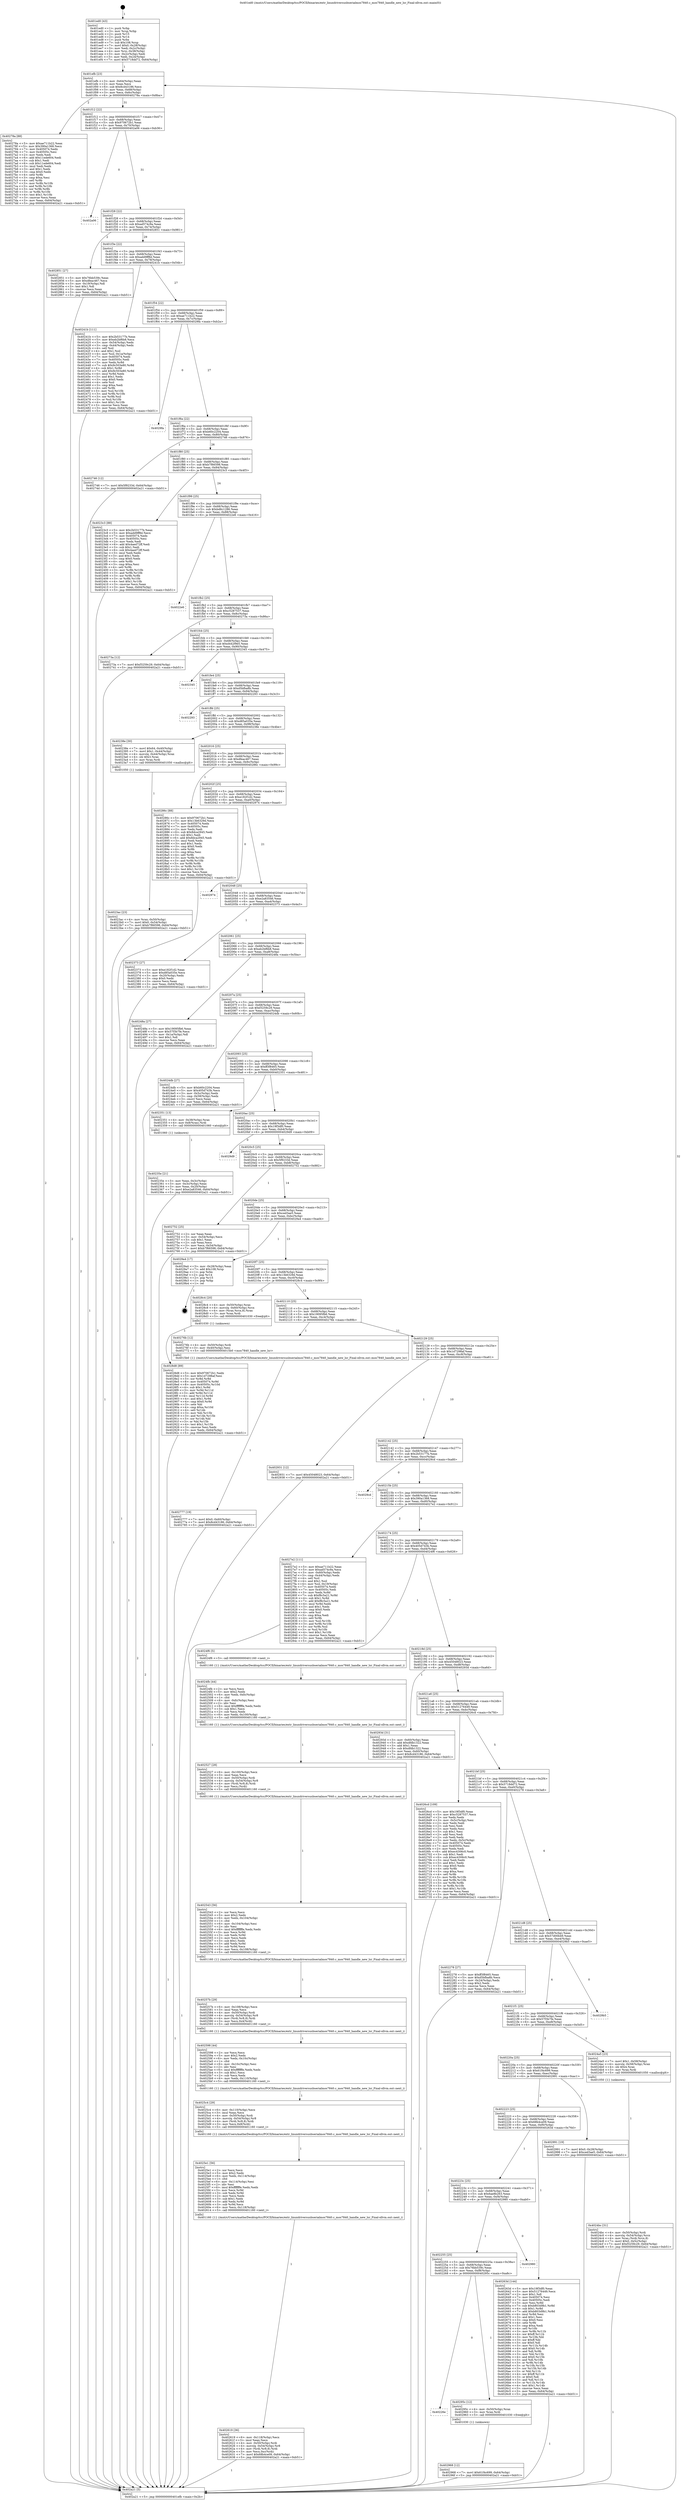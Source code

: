 digraph "0x401ed0" {
  label = "0x401ed0 (/mnt/c/Users/mathe/Desktop/tcc/POCII/binaries/extr_linuxdriversusbserialmos7840.c_mos7840_handle_new_lsr_Final-ollvm.out::main(0))"
  labelloc = "t"
  node[shape=record]

  Entry [label="",width=0.3,height=0.3,shape=circle,fillcolor=black,style=filled]
  "0x401efb" [label="{
     0x401efb [23]\l
     | [instrs]\l
     &nbsp;&nbsp;0x401efb \<+3\>: mov -0x64(%rbp),%eax\l
     &nbsp;&nbsp;0x401efe \<+2\>: mov %eax,%ecx\l
     &nbsp;&nbsp;0x401f00 \<+6\>: sub $0x8cd43186,%ecx\l
     &nbsp;&nbsp;0x401f06 \<+3\>: mov %eax,-0x68(%rbp)\l
     &nbsp;&nbsp;0x401f09 \<+3\>: mov %ecx,-0x6c(%rbp)\l
     &nbsp;&nbsp;0x401f0c \<+6\>: je 000000000040278a \<main+0x8ba\>\l
  }"]
  "0x40278a" [label="{
     0x40278a [88]\l
     | [instrs]\l
     &nbsp;&nbsp;0x40278a \<+5\>: mov $0xae711b22,%eax\l
     &nbsp;&nbsp;0x40278f \<+5\>: mov $0x390a1368,%ecx\l
     &nbsp;&nbsp;0x402794 \<+7\>: mov 0x405074,%edx\l
     &nbsp;&nbsp;0x40279b \<+7\>: mov 0x40505c,%esi\l
     &nbsp;&nbsp;0x4027a2 \<+2\>: mov %edx,%edi\l
     &nbsp;&nbsp;0x4027a4 \<+6\>: add $0x11ede604,%edi\l
     &nbsp;&nbsp;0x4027aa \<+3\>: sub $0x1,%edi\l
     &nbsp;&nbsp;0x4027ad \<+6\>: sub $0x11ede604,%edi\l
     &nbsp;&nbsp;0x4027b3 \<+3\>: imul %edi,%edx\l
     &nbsp;&nbsp;0x4027b6 \<+3\>: and $0x1,%edx\l
     &nbsp;&nbsp;0x4027b9 \<+3\>: cmp $0x0,%edx\l
     &nbsp;&nbsp;0x4027bc \<+4\>: sete %r8b\l
     &nbsp;&nbsp;0x4027c0 \<+3\>: cmp $0xa,%esi\l
     &nbsp;&nbsp;0x4027c3 \<+4\>: setl %r9b\l
     &nbsp;&nbsp;0x4027c7 \<+3\>: mov %r8b,%r10b\l
     &nbsp;&nbsp;0x4027ca \<+3\>: and %r9b,%r10b\l
     &nbsp;&nbsp;0x4027cd \<+3\>: xor %r9b,%r8b\l
     &nbsp;&nbsp;0x4027d0 \<+3\>: or %r8b,%r10b\l
     &nbsp;&nbsp;0x4027d3 \<+4\>: test $0x1,%r10b\l
     &nbsp;&nbsp;0x4027d7 \<+3\>: cmovne %ecx,%eax\l
     &nbsp;&nbsp;0x4027da \<+3\>: mov %eax,-0x64(%rbp)\l
     &nbsp;&nbsp;0x4027dd \<+5\>: jmp 0000000000402a21 \<main+0xb51\>\l
  }"]
  "0x401f12" [label="{
     0x401f12 [22]\l
     | [instrs]\l
     &nbsp;&nbsp;0x401f12 \<+5\>: jmp 0000000000401f17 \<main+0x47\>\l
     &nbsp;&nbsp;0x401f17 \<+3\>: mov -0x68(%rbp),%eax\l
     &nbsp;&nbsp;0x401f1a \<+5\>: sub $0x970672b1,%eax\l
     &nbsp;&nbsp;0x401f1f \<+3\>: mov %eax,-0x70(%rbp)\l
     &nbsp;&nbsp;0x401f22 \<+6\>: je 0000000000402a06 \<main+0xb36\>\l
  }"]
  Exit [label="",width=0.3,height=0.3,shape=circle,fillcolor=black,style=filled,peripheries=2]
  "0x402a06" [label="{
     0x402a06\l
  }", style=dashed]
  "0x401f28" [label="{
     0x401f28 [22]\l
     | [instrs]\l
     &nbsp;&nbsp;0x401f28 \<+5\>: jmp 0000000000401f2d \<main+0x5d\>\l
     &nbsp;&nbsp;0x401f2d \<+3\>: mov -0x68(%rbp),%eax\l
     &nbsp;&nbsp;0x401f30 \<+5\>: sub $0xad574c9a,%eax\l
     &nbsp;&nbsp;0x401f35 \<+3\>: mov %eax,-0x74(%rbp)\l
     &nbsp;&nbsp;0x401f38 \<+6\>: je 0000000000402851 \<main+0x981\>\l
  }"]
  "0x402968" [label="{
     0x402968 [12]\l
     | [instrs]\l
     &nbsp;&nbsp;0x402968 \<+7\>: movl $0x61f4c699,-0x64(%rbp)\l
     &nbsp;&nbsp;0x40296f \<+5\>: jmp 0000000000402a21 \<main+0xb51\>\l
  }"]
  "0x402851" [label="{
     0x402851 [27]\l
     | [instrs]\l
     &nbsp;&nbsp;0x402851 \<+5\>: mov $0x76bb539c,%eax\l
     &nbsp;&nbsp;0x402856 \<+5\>: mov $0xdfeac467,%ecx\l
     &nbsp;&nbsp;0x40285b \<+3\>: mov -0x19(%rbp),%dl\l
     &nbsp;&nbsp;0x40285e \<+3\>: test $0x1,%dl\l
     &nbsp;&nbsp;0x402861 \<+3\>: cmovne %ecx,%eax\l
     &nbsp;&nbsp;0x402864 \<+3\>: mov %eax,-0x64(%rbp)\l
     &nbsp;&nbsp;0x402867 \<+5\>: jmp 0000000000402a21 \<main+0xb51\>\l
  }"]
  "0x401f3e" [label="{
     0x401f3e [22]\l
     | [instrs]\l
     &nbsp;&nbsp;0x401f3e \<+5\>: jmp 0000000000401f43 \<main+0x73\>\l
     &nbsp;&nbsp;0x401f43 \<+3\>: mov -0x68(%rbp),%eax\l
     &nbsp;&nbsp;0x401f46 \<+5\>: sub $0xadd9ff8d,%eax\l
     &nbsp;&nbsp;0x401f4b \<+3\>: mov %eax,-0x78(%rbp)\l
     &nbsp;&nbsp;0x401f4e \<+6\>: je 000000000040241b \<main+0x54b\>\l
  }"]
  "0x40226e" [label="{
     0x40226e\l
  }", style=dashed]
  "0x40241b" [label="{
     0x40241b [111]\l
     | [instrs]\l
     &nbsp;&nbsp;0x40241b \<+5\>: mov $0x2b53177b,%eax\l
     &nbsp;&nbsp;0x402420 \<+5\>: mov $0xeb2bf6b8,%ecx\l
     &nbsp;&nbsp;0x402425 \<+3\>: mov -0x54(%rbp),%edx\l
     &nbsp;&nbsp;0x402428 \<+3\>: cmp -0x44(%rbp),%edx\l
     &nbsp;&nbsp;0x40242b \<+4\>: setl %sil\l
     &nbsp;&nbsp;0x40242f \<+4\>: and $0x1,%sil\l
     &nbsp;&nbsp;0x402433 \<+4\>: mov %sil,-0x1a(%rbp)\l
     &nbsp;&nbsp;0x402437 \<+7\>: mov 0x405074,%edx\l
     &nbsp;&nbsp;0x40243e \<+7\>: mov 0x40505c,%edi\l
     &nbsp;&nbsp;0x402445 \<+3\>: mov %edx,%r8d\l
     &nbsp;&nbsp;0x402448 \<+7\>: sub $0x9c503e80,%r8d\l
     &nbsp;&nbsp;0x40244f \<+4\>: sub $0x1,%r8d\l
     &nbsp;&nbsp;0x402453 \<+7\>: add $0x9c503e80,%r8d\l
     &nbsp;&nbsp;0x40245a \<+4\>: imul %r8d,%edx\l
     &nbsp;&nbsp;0x40245e \<+3\>: and $0x1,%edx\l
     &nbsp;&nbsp;0x402461 \<+3\>: cmp $0x0,%edx\l
     &nbsp;&nbsp;0x402464 \<+4\>: sete %sil\l
     &nbsp;&nbsp;0x402468 \<+3\>: cmp $0xa,%edi\l
     &nbsp;&nbsp;0x40246b \<+4\>: setl %r9b\l
     &nbsp;&nbsp;0x40246f \<+3\>: mov %sil,%r10b\l
     &nbsp;&nbsp;0x402472 \<+3\>: and %r9b,%r10b\l
     &nbsp;&nbsp;0x402475 \<+3\>: xor %r9b,%sil\l
     &nbsp;&nbsp;0x402478 \<+3\>: or %sil,%r10b\l
     &nbsp;&nbsp;0x40247b \<+4\>: test $0x1,%r10b\l
     &nbsp;&nbsp;0x40247f \<+3\>: cmovne %ecx,%eax\l
     &nbsp;&nbsp;0x402482 \<+3\>: mov %eax,-0x64(%rbp)\l
     &nbsp;&nbsp;0x402485 \<+5\>: jmp 0000000000402a21 \<main+0xb51\>\l
  }"]
  "0x401f54" [label="{
     0x401f54 [22]\l
     | [instrs]\l
     &nbsp;&nbsp;0x401f54 \<+5\>: jmp 0000000000401f59 \<main+0x89\>\l
     &nbsp;&nbsp;0x401f59 \<+3\>: mov -0x68(%rbp),%eax\l
     &nbsp;&nbsp;0x401f5c \<+5\>: sub $0xae711b22,%eax\l
     &nbsp;&nbsp;0x401f61 \<+3\>: mov %eax,-0x7c(%rbp)\l
     &nbsp;&nbsp;0x401f64 \<+6\>: je 00000000004029fa \<main+0xb2a\>\l
  }"]
  "0x40295c" [label="{
     0x40295c [12]\l
     | [instrs]\l
     &nbsp;&nbsp;0x40295c \<+4\>: mov -0x50(%rbp),%rax\l
     &nbsp;&nbsp;0x402960 \<+3\>: mov %rax,%rdi\l
     &nbsp;&nbsp;0x402963 \<+5\>: call 0000000000401030 \<free@plt\>\l
     | [calls]\l
     &nbsp;&nbsp;0x401030 \{1\} (unknown)\l
  }"]
  "0x4029fa" [label="{
     0x4029fa\l
  }", style=dashed]
  "0x401f6a" [label="{
     0x401f6a [22]\l
     | [instrs]\l
     &nbsp;&nbsp;0x401f6a \<+5\>: jmp 0000000000401f6f \<main+0x9f\>\l
     &nbsp;&nbsp;0x401f6f \<+3\>: mov -0x68(%rbp),%eax\l
     &nbsp;&nbsp;0x401f72 \<+5\>: sub $0xb60c2204,%eax\l
     &nbsp;&nbsp;0x401f77 \<+3\>: mov %eax,-0x80(%rbp)\l
     &nbsp;&nbsp;0x401f7a \<+6\>: je 0000000000402746 \<main+0x876\>\l
  }"]
  "0x402255" [label="{
     0x402255 [25]\l
     | [instrs]\l
     &nbsp;&nbsp;0x402255 \<+5\>: jmp 000000000040225a \<main+0x38a\>\l
     &nbsp;&nbsp;0x40225a \<+3\>: mov -0x68(%rbp),%eax\l
     &nbsp;&nbsp;0x40225d \<+5\>: sub $0x76bb539c,%eax\l
     &nbsp;&nbsp;0x402262 \<+6\>: mov %eax,-0xf8(%rbp)\l
     &nbsp;&nbsp;0x402268 \<+6\>: je 000000000040295c \<main+0xa8c\>\l
  }"]
  "0x402746" [label="{
     0x402746 [12]\l
     | [instrs]\l
     &nbsp;&nbsp;0x402746 \<+7\>: movl $0x5f9233d,-0x64(%rbp)\l
     &nbsp;&nbsp;0x40274d \<+5\>: jmp 0000000000402a21 \<main+0xb51\>\l
  }"]
  "0x401f80" [label="{
     0x401f80 [25]\l
     | [instrs]\l
     &nbsp;&nbsp;0x401f80 \<+5\>: jmp 0000000000401f85 \<main+0xb5\>\l
     &nbsp;&nbsp;0x401f85 \<+3\>: mov -0x68(%rbp),%eax\l
     &nbsp;&nbsp;0x401f88 \<+5\>: sub $0xb7f66598,%eax\l
     &nbsp;&nbsp;0x401f8d \<+6\>: mov %eax,-0x84(%rbp)\l
     &nbsp;&nbsp;0x401f93 \<+6\>: je 00000000004023c3 \<main+0x4f3\>\l
  }"]
  "0x402980" [label="{
     0x402980\l
  }", style=dashed]
  "0x4023c3" [label="{
     0x4023c3 [88]\l
     | [instrs]\l
     &nbsp;&nbsp;0x4023c3 \<+5\>: mov $0x2b53177b,%eax\l
     &nbsp;&nbsp;0x4023c8 \<+5\>: mov $0xadd9ff8d,%ecx\l
     &nbsp;&nbsp;0x4023cd \<+7\>: mov 0x405074,%edx\l
     &nbsp;&nbsp;0x4023d4 \<+7\>: mov 0x40505c,%esi\l
     &nbsp;&nbsp;0x4023db \<+2\>: mov %edx,%edi\l
     &nbsp;&nbsp;0x4023dd \<+6\>: add $0x4aed72ff,%edi\l
     &nbsp;&nbsp;0x4023e3 \<+3\>: sub $0x1,%edi\l
     &nbsp;&nbsp;0x4023e6 \<+6\>: sub $0x4aed72ff,%edi\l
     &nbsp;&nbsp;0x4023ec \<+3\>: imul %edi,%edx\l
     &nbsp;&nbsp;0x4023ef \<+3\>: and $0x1,%edx\l
     &nbsp;&nbsp;0x4023f2 \<+3\>: cmp $0x0,%edx\l
     &nbsp;&nbsp;0x4023f5 \<+4\>: sete %r8b\l
     &nbsp;&nbsp;0x4023f9 \<+3\>: cmp $0xa,%esi\l
     &nbsp;&nbsp;0x4023fc \<+4\>: setl %r9b\l
     &nbsp;&nbsp;0x402400 \<+3\>: mov %r8b,%r10b\l
     &nbsp;&nbsp;0x402403 \<+3\>: and %r9b,%r10b\l
     &nbsp;&nbsp;0x402406 \<+3\>: xor %r9b,%r8b\l
     &nbsp;&nbsp;0x402409 \<+3\>: or %r8b,%r10b\l
     &nbsp;&nbsp;0x40240c \<+4\>: test $0x1,%r10b\l
     &nbsp;&nbsp;0x402410 \<+3\>: cmovne %ecx,%eax\l
     &nbsp;&nbsp;0x402413 \<+3\>: mov %eax,-0x64(%rbp)\l
     &nbsp;&nbsp;0x402416 \<+5\>: jmp 0000000000402a21 \<main+0xb51\>\l
  }"]
  "0x401f99" [label="{
     0x401f99 [25]\l
     | [instrs]\l
     &nbsp;&nbsp;0x401f99 \<+5\>: jmp 0000000000401f9e \<main+0xce\>\l
     &nbsp;&nbsp;0x401f9e \<+3\>: mov -0x68(%rbp),%eax\l
     &nbsp;&nbsp;0x401fa1 \<+5\>: sub $0xbd6c1286,%eax\l
     &nbsp;&nbsp;0x401fa6 \<+6\>: mov %eax,-0x88(%rbp)\l
     &nbsp;&nbsp;0x401fac \<+6\>: je 00000000004022e6 \<main+0x416\>\l
  }"]
  "0x4028d8" [label="{
     0x4028d8 [89]\l
     | [instrs]\l
     &nbsp;&nbsp;0x4028d8 \<+5\>: mov $0x970672b1,%edx\l
     &nbsp;&nbsp;0x4028dd \<+5\>: mov $0x1d7298af,%esi\l
     &nbsp;&nbsp;0x4028e2 \<+3\>: xor %r8d,%r8d\l
     &nbsp;&nbsp;0x4028e5 \<+8\>: mov 0x405074,%r9d\l
     &nbsp;&nbsp;0x4028ed \<+8\>: mov 0x40505c,%r10d\l
     &nbsp;&nbsp;0x4028f5 \<+4\>: sub $0x1,%r8d\l
     &nbsp;&nbsp;0x4028f9 \<+3\>: mov %r9d,%r11d\l
     &nbsp;&nbsp;0x4028fc \<+3\>: add %r8d,%r11d\l
     &nbsp;&nbsp;0x4028ff \<+4\>: imul %r11d,%r9d\l
     &nbsp;&nbsp;0x402903 \<+4\>: and $0x1,%r9d\l
     &nbsp;&nbsp;0x402907 \<+4\>: cmp $0x0,%r9d\l
     &nbsp;&nbsp;0x40290b \<+3\>: sete %bl\l
     &nbsp;&nbsp;0x40290e \<+4\>: cmp $0xa,%r10d\l
     &nbsp;&nbsp;0x402912 \<+4\>: setl %r14b\l
     &nbsp;&nbsp;0x402916 \<+3\>: mov %bl,%r15b\l
     &nbsp;&nbsp;0x402919 \<+3\>: and %r14b,%r15b\l
     &nbsp;&nbsp;0x40291c \<+3\>: xor %r14b,%bl\l
     &nbsp;&nbsp;0x40291f \<+3\>: or %bl,%r15b\l
     &nbsp;&nbsp;0x402922 \<+4\>: test $0x1,%r15b\l
     &nbsp;&nbsp;0x402926 \<+3\>: cmovne %esi,%edx\l
     &nbsp;&nbsp;0x402929 \<+3\>: mov %edx,-0x64(%rbp)\l
     &nbsp;&nbsp;0x40292c \<+5\>: jmp 0000000000402a21 \<main+0xb51\>\l
  }"]
  "0x4022e6" [label="{
     0x4022e6\l
  }", style=dashed]
  "0x401fb2" [label="{
     0x401fb2 [25]\l
     | [instrs]\l
     &nbsp;&nbsp;0x401fb2 \<+5\>: jmp 0000000000401fb7 \<main+0xe7\>\l
     &nbsp;&nbsp;0x401fb7 \<+3\>: mov -0x68(%rbp),%eax\l
     &nbsp;&nbsp;0x401fba \<+5\>: sub $0xc5287537,%eax\l
     &nbsp;&nbsp;0x401fbf \<+6\>: mov %eax,-0x8c(%rbp)\l
     &nbsp;&nbsp;0x401fc5 \<+6\>: je 000000000040273a \<main+0x86a\>\l
  }"]
  "0x402777" [label="{
     0x402777 [19]\l
     | [instrs]\l
     &nbsp;&nbsp;0x402777 \<+7\>: movl $0x0,-0x60(%rbp)\l
     &nbsp;&nbsp;0x40277e \<+7\>: movl $0x8cd43186,-0x64(%rbp)\l
     &nbsp;&nbsp;0x402785 \<+5\>: jmp 0000000000402a21 \<main+0xb51\>\l
  }"]
  "0x40273a" [label="{
     0x40273a [12]\l
     | [instrs]\l
     &nbsp;&nbsp;0x40273a \<+7\>: movl $0xf3259c29,-0x64(%rbp)\l
     &nbsp;&nbsp;0x402741 \<+5\>: jmp 0000000000402a21 \<main+0xb51\>\l
  }"]
  "0x401fcb" [label="{
     0x401fcb [25]\l
     | [instrs]\l
     &nbsp;&nbsp;0x401fcb \<+5\>: jmp 0000000000401fd0 \<main+0x100\>\l
     &nbsp;&nbsp;0x401fd0 \<+3\>: mov -0x68(%rbp),%eax\l
     &nbsp;&nbsp;0x401fd3 \<+5\>: sub $0xd442f9e5,%eax\l
     &nbsp;&nbsp;0x401fd8 \<+6\>: mov %eax,-0x90(%rbp)\l
     &nbsp;&nbsp;0x401fde \<+6\>: je 0000000000402345 \<main+0x475\>\l
  }"]
  "0x40223c" [label="{
     0x40223c [25]\l
     | [instrs]\l
     &nbsp;&nbsp;0x40223c \<+5\>: jmp 0000000000402241 \<main+0x371\>\l
     &nbsp;&nbsp;0x402241 \<+3\>: mov -0x68(%rbp),%eax\l
     &nbsp;&nbsp;0x402244 \<+5\>: sub $0x6ae8b263,%eax\l
     &nbsp;&nbsp;0x402249 \<+6\>: mov %eax,-0xf4(%rbp)\l
     &nbsp;&nbsp;0x40224f \<+6\>: je 0000000000402980 \<main+0xab0\>\l
  }"]
  "0x402345" [label="{
     0x402345\l
  }", style=dashed]
  "0x401fe4" [label="{
     0x401fe4 [25]\l
     | [instrs]\l
     &nbsp;&nbsp;0x401fe4 \<+5\>: jmp 0000000000401fe9 \<main+0x119\>\l
     &nbsp;&nbsp;0x401fe9 \<+3\>: mov -0x68(%rbp),%eax\l
     &nbsp;&nbsp;0x401fec \<+5\>: sub $0xd5bfba8b,%eax\l
     &nbsp;&nbsp;0x401ff1 \<+6\>: mov %eax,-0x94(%rbp)\l
     &nbsp;&nbsp;0x401ff7 \<+6\>: je 0000000000402293 \<main+0x3c3\>\l
  }"]
  "0x40263d" [label="{
     0x40263d [144]\l
     | [instrs]\l
     &nbsp;&nbsp;0x40263d \<+5\>: mov $0x19f3df0,%eax\l
     &nbsp;&nbsp;0x402642 \<+5\>: mov $0x51276449,%ecx\l
     &nbsp;&nbsp;0x402647 \<+2\>: mov $0x1,%dl\l
     &nbsp;&nbsp;0x402649 \<+7\>: mov 0x405074,%esi\l
     &nbsp;&nbsp;0x402650 \<+7\>: mov 0x40505c,%edi\l
     &nbsp;&nbsp;0x402657 \<+3\>: mov %esi,%r8d\l
     &nbsp;&nbsp;0x40265a \<+7\>: sub $0xb803d9b1,%r8d\l
     &nbsp;&nbsp;0x402661 \<+4\>: sub $0x1,%r8d\l
     &nbsp;&nbsp;0x402665 \<+7\>: add $0xb803d9b1,%r8d\l
     &nbsp;&nbsp;0x40266c \<+4\>: imul %r8d,%esi\l
     &nbsp;&nbsp;0x402670 \<+3\>: and $0x1,%esi\l
     &nbsp;&nbsp;0x402673 \<+3\>: cmp $0x0,%esi\l
     &nbsp;&nbsp;0x402676 \<+4\>: sete %r9b\l
     &nbsp;&nbsp;0x40267a \<+3\>: cmp $0xa,%edi\l
     &nbsp;&nbsp;0x40267d \<+4\>: setl %r10b\l
     &nbsp;&nbsp;0x402681 \<+3\>: mov %r9b,%r11b\l
     &nbsp;&nbsp;0x402684 \<+4\>: xor $0xff,%r11b\l
     &nbsp;&nbsp;0x402688 \<+3\>: mov %r10b,%bl\l
     &nbsp;&nbsp;0x40268b \<+3\>: xor $0xff,%bl\l
     &nbsp;&nbsp;0x40268e \<+3\>: xor $0x0,%dl\l
     &nbsp;&nbsp;0x402691 \<+3\>: mov %r11b,%r14b\l
     &nbsp;&nbsp;0x402694 \<+4\>: and $0x0,%r14b\l
     &nbsp;&nbsp;0x402698 \<+3\>: and %dl,%r9b\l
     &nbsp;&nbsp;0x40269b \<+3\>: mov %bl,%r15b\l
     &nbsp;&nbsp;0x40269e \<+4\>: and $0x0,%r15b\l
     &nbsp;&nbsp;0x4026a2 \<+3\>: and %dl,%r10b\l
     &nbsp;&nbsp;0x4026a5 \<+3\>: or %r9b,%r14b\l
     &nbsp;&nbsp;0x4026a8 \<+3\>: or %r10b,%r15b\l
     &nbsp;&nbsp;0x4026ab \<+3\>: xor %r15b,%r14b\l
     &nbsp;&nbsp;0x4026ae \<+3\>: or %bl,%r11b\l
     &nbsp;&nbsp;0x4026b1 \<+4\>: xor $0xff,%r11b\l
     &nbsp;&nbsp;0x4026b5 \<+3\>: or $0x0,%dl\l
     &nbsp;&nbsp;0x4026b8 \<+3\>: and %dl,%r11b\l
     &nbsp;&nbsp;0x4026bb \<+3\>: or %r11b,%r14b\l
     &nbsp;&nbsp;0x4026be \<+4\>: test $0x1,%r14b\l
     &nbsp;&nbsp;0x4026c2 \<+3\>: cmovne %ecx,%eax\l
     &nbsp;&nbsp;0x4026c5 \<+3\>: mov %eax,-0x64(%rbp)\l
     &nbsp;&nbsp;0x4026c8 \<+5\>: jmp 0000000000402a21 \<main+0xb51\>\l
  }"]
  "0x402293" [label="{
     0x402293\l
  }", style=dashed]
  "0x401ffd" [label="{
     0x401ffd [25]\l
     | [instrs]\l
     &nbsp;&nbsp;0x401ffd \<+5\>: jmp 0000000000402002 \<main+0x132\>\l
     &nbsp;&nbsp;0x402002 \<+3\>: mov -0x68(%rbp),%eax\l
     &nbsp;&nbsp;0x402005 \<+5\>: sub $0xd85a035e,%eax\l
     &nbsp;&nbsp;0x40200a \<+6\>: mov %eax,-0x98(%rbp)\l
     &nbsp;&nbsp;0x402010 \<+6\>: je 000000000040238e \<main+0x4be\>\l
  }"]
  "0x402223" [label="{
     0x402223 [25]\l
     | [instrs]\l
     &nbsp;&nbsp;0x402223 \<+5\>: jmp 0000000000402228 \<main+0x358\>\l
     &nbsp;&nbsp;0x402228 \<+3\>: mov -0x68(%rbp),%eax\l
     &nbsp;&nbsp;0x40222b \<+5\>: sub $0x68b4ce09,%eax\l
     &nbsp;&nbsp;0x402230 \<+6\>: mov %eax,-0xf0(%rbp)\l
     &nbsp;&nbsp;0x402236 \<+6\>: je 000000000040263d \<main+0x76d\>\l
  }"]
  "0x40238e" [label="{
     0x40238e [30]\l
     | [instrs]\l
     &nbsp;&nbsp;0x40238e \<+7\>: movl $0x64,-0x40(%rbp)\l
     &nbsp;&nbsp;0x402395 \<+7\>: movl $0x1,-0x44(%rbp)\l
     &nbsp;&nbsp;0x40239c \<+4\>: movslq -0x44(%rbp),%rax\l
     &nbsp;&nbsp;0x4023a0 \<+4\>: shl $0x3,%rax\l
     &nbsp;&nbsp;0x4023a4 \<+3\>: mov %rax,%rdi\l
     &nbsp;&nbsp;0x4023a7 \<+5\>: call 0000000000401050 \<malloc@plt\>\l
     | [calls]\l
     &nbsp;&nbsp;0x401050 \{1\} (unknown)\l
  }"]
  "0x402016" [label="{
     0x402016 [25]\l
     | [instrs]\l
     &nbsp;&nbsp;0x402016 \<+5\>: jmp 000000000040201b \<main+0x14b\>\l
     &nbsp;&nbsp;0x40201b \<+3\>: mov -0x68(%rbp),%eax\l
     &nbsp;&nbsp;0x40201e \<+5\>: sub $0xdfeac467,%eax\l
     &nbsp;&nbsp;0x402023 \<+6\>: mov %eax,-0x9c(%rbp)\l
     &nbsp;&nbsp;0x402029 \<+6\>: je 000000000040286c \<main+0x99c\>\l
  }"]
  "0x402991" [label="{
     0x402991 [19]\l
     | [instrs]\l
     &nbsp;&nbsp;0x402991 \<+7\>: movl $0x0,-0x28(%rbp)\l
     &nbsp;&nbsp;0x402998 \<+7\>: movl $0xced3ae5,-0x64(%rbp)\l
     &nbsp;&nbsp;0x40299f \<+5\>: jmp 0000000000402a21 \<main+0xb51\>\l
  }"]
  "0x40286c" [label="{
     0x40286c [88]\l
     | [instrs]\l
     &nbsp;&nbsp;0x40286c \<+5\>: mov $0x970672b1,%eax\l
     &nbsp;&nbsp;0x402871 \<+5\>: mov $0x13b6329d,%ecx\l
     &nbsp;&nbsp;0x402876 \<+7\>: mov 0x405074,%edx\l
     &nbsp;&nbsp;0x40287d \<+7\>: mov 0x40505c,%esi\l
     &nbsp;&nbsp;0x402884 \<+2\>: mov %edx,%edi\l
     &nbsp;&nbsp;0x402886 \<+6\>: sub $0x8dca2945,%edi\l
     &nbsp;&nbsp;0x40288c \<+3\>: sub $0x1,%edi\l
     &nbsp;&nbsp;0x40288f \<+6\>: add $0x8dca2945,%edi\l
     &nbsp;&nbsp;0x402895 \<+3\>: imul %edi,%edx\l
     &nbsp;&nbsp;0x402898 \<+3\>: and $0x1,%edx\l
     &nbsp;&nbsp;0x40289b \<+3\>: cmp $0x0,%edx\l
     &nbsp;&nbsp;0x40289e \<+4\>: sete %r8b\l
     &nbsp;&nbsp;0x4028a2 \<+3\>: cmp $0xa,%esi\l
     &nbsp;&nbsp;0x4028a5 \<+4\>: setl %r9b\l
     &nbsp;&nbsp;0x4028a9 \<+3\>: mov %r8b,%r10b\l
     &nbsp;&nbsp;0x4028ac \<+3\>: and %r9b,%r10b\l
     &nbsp;&nbsp;0x4028af \<+3\>: xor %r9b,%r8b\l
     &nbsp;&nbsp;0x4028b2 \<+3\>: or %r8b,%r10b\l
     &nbsp;&nbsp;0x4028b5 \<+4\>: test $0x1,%r10b\l
     &nbsp;&nbsp;0x4028b9 \<+3\>: cmovne %ecx,%eax\l
     &nbsp;&nbsp;0x4028bc \<+3\>: mov %eax,-0x64(%rbp)\l
     &nbsp;&nbsp;0x4028bf \<+5\>: jmp 0000000000402a21 \<main+0xb51\>\l
  }"]
  "0x40202f" [label="{
     0x40202f [25]\l
     | [instrs]\l
     &nbsp;&nbsp;0x40202f \<+5\>: jmp 0000000000402034 \<main+0x164\>\l
     &nbsp;&nbsp;0x402034 \<+3\>: mov -0x68(%rbp),%eax\l
     &nbsp;&nbsp;0x402037 \<+5\>: sub $0xe182f1d2,%eax\l
     &nbsp;&nbsp;0x40203c \<+6\>: mov %eax,-0xa0(%rbp)\l
     &nbsp;&nbsp;0x402042 \<+6\>: je 0000000000402974 \<main+0xaa4\>\l
  }"]
  "0x402619" [label="{
     0x402619 [36]\l
     | [instrs]\l
     &nbsp;&nbsp;0x402619 \<+6\>: mov -0x118(%rbp),%ecx\l
     &nbsp;&nbsp;0x40261f \<+3\>: imul %eax,%ecx\l
     &nbsp;&nbsp;0x402622 \<+4\>: mov -0x50(%rbp),%rdi\l
     &nbsp;&nbsp;0x402626 \<+4\>: movslq -0x54(%rbp),%r8\l
     &nbsp;&nbsp;0x40262a \<+4\>: mov (%rdi,%r8,8),%rdi\l
     &nbsp;&nbsp;0x40262e \<+3\>: mov %ecx,0xc(%rdi)\l
     &nbsp;&nbsp;0x402631 \<+7\>: movl $0x68b4ce09,-0x64(%rbp)\l
     &nbsp;&nbsp;0x402638 \<+5\>: jmp 0000000000402a21 \<main+0xb51\>\l
  }"]
  "0x402974" [label="{
     0x402974\l
  }", style=dashed]
  "0x402048" [label="{
     0x402048 [25]\l
     | [instrs]\l
     &nbsp;&nbsp;0x402048 \<+5\>: jmp 000000000040204d \<main+0x17d\>\l
     &nbsp;&nbsp;0x40204d \<+3\>: mov -0x68(%rbp),%eax\l
     &nbsp;&nbsp;0x402050 \<+5\>: sub $0xe2a83546,%eax\l
     &nbsp;&nbsp;0x402055 \<+6\>: mov %eax,-0xa4(%rbp)\l
     &nbsp;&nbsp;0x40205b \<+6\>: je 0000000000402373 \<main+0x4a3\>\l
  }"]
  "0x4025e1" [label="{
     0x4025e1 [56]\l
     | [instrs]\l
     &nbsp;&nbsp;0x4025e1 \<+2\>: xor %ecx,%ecx\l
     &nbsp;&nbsp;0x4025e3 \<+5\>: mov $0x2,%edx\l
     &nbsp;&nbsp;0x4025e8 \<+6\>: mov %edx,-0x114(%rbp)\l
     &nbsp;&nbsp;0x4025ee \<+1\>: cltd\l
     &nbsp;&nbsp;0x4025ef \<+6\>: mov -0x114(%rbp),%esi\l
     &nbsp;&nbsp;0x4025f5 \<+2\>: idiv %esi\l
     &nbsp;&nbsp;0x4025f7 \<+6\>: imul $0xfffffffe,%edx,%edx\l
     &nbsp;&nbsp;0x4025fd \<+3\>: mov %ecx,%r9d\l
     &nbsp;&nbsp;0x402600 \<+3\>: sub %edx,%r9d\l
     &nbsp;&nbsp;0x402603 \<+2\>: mov %ecx,%edx\l
     &nbsp;&nbsp;0x402605 \<+3\>: sub $0x1,%edx\l
     &nbsp;&nbsp;0x402608 \<+3\>: add %edx,%r9d\l
     &nbsp;&nbsp;0x40260b \<+3\>: sub %r9d,%ecx\l
     &nbsp;&nbsp;0x40260e \<+6\>: mov %ecx,-0x118(%rbp)\l
     &nbsp;&nbsp;0x402614 \<+5\>: call 0000000000401160 \<next_i\>\l
     | [calls]\l
     &nbsp;&nbsp;0x401160 \{1\} (/mnt/c/Users/mathe/Desktop/tcc/POCII/binaries/extr_linuxdriversusbserialmos7840.c_mos7840_handle_new_lsr_Final-ollvm.out::next_i)\l
  }"]
  "0x402373" [label="{
     0x402373 [27]\l
     | [instrs]\l
     &nbsp;&nbsp;0x402373 \<+5\>: mov $0xe182f1d2,%eax\l
     &nbsp;&nbsp;0x402378 \<+5\>: mov $0xd85a035e,%ecx\l
     &nbsp;&nbsp;0x40237d \<+3\>: mov -0x20(%rbp),%edx\l
     &nbsp;&nbsp;0x402380 \<+3\>: cmp $0x0,%edx\l
     &nbsp;&nbsp;0x402383 \<+3\>: cmove %ecx,%eax\l
     &nbsp;&nbsp;0x402386 \<+3\>: mov %eax,-0x64(%rbp)\l
     &nbsp;&nbsp;0x402389 \<+5\>: jmp 0000000000402a21 \<main+0xb51\>\l
  }"]
  "0x402061" [label="{
     0x402061 [25]\l
     | [instrs]\l
     &nbsp;&nbsp;0x402061 \<+5\>: jmp 0000000000402066 \<main+0x196\>\l
     &nbsp;&nbsp;0x402066 \<+3\>: mov -0x68(%rbp),%eax\l
     &nbsp;&nbsp;0x402069 \<+5\>: sub $0xeb2bf6b8,%eax\l
     &nbsp;&nbsp;0x40206e \<+6\>: mov %eax,-0xa8(%rbp)\l
     &nbsp;&nbsp;0x402074 \<+6\>: je 000000000040248a \<main+0x5ba\>\l
  }"]
  "0x4025c4" [label="{
     0x4025c4 [29]\l
     | [instrs]\l
     &nbsp;&nbsp;0x4025c4 \<+6\>: mov -0x110(%rbp),%ecx\l
     &nbsp;&nbsp;0x4025ca \<+3\>: imul %eax,%ecx\l
     &nbsp;&nbsp;0x4025cd \<+4\>: mov -0x50(%rbp),%rdi\l
     &nbsp;&nbsp;0x4025d1 \<+4\>: movslq -0x54(%rbp),%r8\l
     &nbsp;&nbsp;0x4025d5 \<+4\>: mov (%rdi,%r8,8),%rdi\l
     &nbsp;&nbsp;0x4025d9 \<+3\>: mov %ecx,0x8(%rdi)\l
     &nbsp;&nbsp;0x4025dc \<+5\>: call 0000000000401160 \<next_i\>\l
     | [calls]\l
     &nbsp;&nbsp;0x401160 \{1\} (/mnt/c/Users/mathe/Desktop/tcc/POCII/binaries/extr_linuxdriversusbserialmos7840.c_mos7840_handle_new_lsr_Final-ollvm.out::next_i)\l
  }"]
  "0x40248a" [label="{
     0x40248a [27]\l
     | [instrs]\l
     &nbsp;&nbsp;0x40248a \<+5\>: mov $0x19095fb6,%eax\l
     &nbsp;&nbsp;0x40248f \<+5\>: mov $0x57f3b7fe,%ecx\l
     &nbsp;&nbsp;0x402494 \<+3\>: mov -0x1a(%rbp),%dl\l
     &nbsp;&nbsp;0x402497 \<+3\>: test $0x1,%dl\l
     &nbsp;&nbsp;0x40249a \<+3\>: cmovne %ecx,%eax\l
     &nbsp;&nbsp;0x40249d \<+3\>: mov %eax,-0x64(%rbp)\l
     &nbsp;&nbsp;0x4024a0 \<+5\>: jmp 0000000000402a21 \<main+0xb51\>\l
  }"]
  "0x40207a" [label="{
     0x40207a [25]\l
     | [instrs]\l
     &nbsp;&nbsp;0x40207a \<+5\>: jmp 000000000040207f \<main+0x1af\>\l
     &nbsp;&nbsp;0x40207f \<+3\>: mov -0x68(%rbp),%eax\l
     &nbsp;&nbsp;0x402082 \<+5\>: sub $0xf3259c29,%eax\l
     &nbsp;&nbsp;0x402087 \<+6\>: mov %eax,-0xac(%rbp)\l
     &nbsp;&nbsp;0x40208d \<+6\>: je 00000000004024db \<main+0x60b\>\l
  }"]
  "0x402598" [label="{
     0x402598 [44]\l
     | [instrs]\l
     &nbsp;&nbsp;0x402598 \<+2\>: xor %ecx,%ecx\l
     &nbsp;&nbsp;0x40259a \<+5\>: mov $0x2,%edx\l
     &nbsp;&nbsp;0x40259f \<+6\>: mov %edx,-0x10c(%rbp)\l
     &nbsp;&nbsp;0x4025a5 \<+1\>: cltd\l
     &nbsp;&nbsp;0x4025a6 \<+6\>: mov -0x10c(%rbp),%esi\l
     &nbsp;&nbsp;0x4025ac \<+2\>: idiv %esi\l
     &nbsp;&nbsp;0x4025ae \<+6\>: imul $0xfffffffe,%edx,%edx\l
     &nbsp;&nbsp;0x4025b4 \<+3\>: sub $0x1,%ecx\l
     &nbsp;&nbsp;0x4025b7 \<+2\>: sub %ecx,%edx\l
     &nbsp;&nbsp;0x4025b9 \<+6\>: mov %edx,-0x110(%rbp)\l
     &nbsp;&nbsp;0x4025bf \<+5\>: call 0000000000401160 \<next_i\>\l
     | [calls]\l
     &nbsp;&nbsp;0x401160 \{1\} (/mnt/c/Users/mathe/Desktop/tcc/POCII/binaries/extr_linuxdriversusbserialmos7840.c_mos7840_handle_new_lsr_Final-ollvm.out::next_i)\l
  }"]
  "0x4024db" [label="{
     0x4024db [27]\l
     | [instrs]\l
     &nbsp;&nbsp;0x4024db \<+5\>: mov $0xb60c2204,%eax\l
     &nbsp;&nbsp;0x4024e0 \<+5\>: mov $0x405d743b,%ecx\l
     &nbsp;&nbsp;0x4024e5 \<+3\>: mov -0x5c(%rbp),%edx\l
     &nbsp;&nbsp;0x4024e8 \<+3\>: cmp -0x58(%rbp),%edx\l
     &nbsp;&nbsp;0x4024eb \<+3\>: cmovl %ecx,%eax\l
     &nbsp;&nbsp;0x4024ee \<+3\>: mov %eax,-0x64(%rbp)\l
     &nbsp;&nbsp;0x4024f1 \<+5\>: jmp 0000000000402a21 \<main+0xb51\>\l
  }"]
  "0x402093" [label="{
     0x402093 [25]\l
     | [instrs]\l
     &nbsp;&nbsp;0x402093 \<+5\>: jmp 0000000000402098 \<main+0x1c8\>\l
     &nbsp;&nbsp;0x402098 \<+3\>: mov -0x68(%rbp),%eax\l
     &nbsp;&nbsp;0x40209b \<+5\>: sub $0xff3f8465,%eax\l
     &nbsp;&nbsp;0x4020a0 \<+6\>: mov %eax,-0xb0(%rbp)\l
     &nbsp;&nbsp;0x4020a6 \<+6\>: je 0000000000402351 \<main+0x481\>\l
  }"]
  "0x40257b" [label="{
     0x40257b [29]\l
     | [instrs]\l
     &nbsp;&nbsp;0x40257b \<+6\>: mov -0x108(%rbp),%ecx\l
     &nbsp;&nbsp;0x402581 \<+3\>: imul %eax,%ecx\l
     &nbsp;&nbsp;0x402584 \<+4\>: mov -0x50(%rbp),%rdi\l
     &nbsp;&nbsp;0x402588 \<+4\>: movslq -0x54(%rbp),%r8\l
     &nbsp;&nbsp;0x40258c \<+4\>: mov (%rdi,%r8,8),%rdi\l
     &nbsp;&nbsp;0x402590 \<+3\>: mov %ecx,0x4(%rdi)\l
     &nbsp;&nbsp;0x402593 \<+5\>: call 0000000000401160 \<next_i\>\l
     | [calls]\l
     &nbsp;&nbsp;0x401160 \{1\} (/mnt/c/Users/mathe/Desktop/tcc/POCII/binaries/extr_linuxdriversusbserialmos7840.c_mos7840_handle_new_lsr_Final-ollvm.out::next_i)\l
  }"]
  "0x402351" [label="{
     0x402351 [13]\l
     | [instrs]\l
     &nbsp;&nbsp;0x402351 \<+4\>: mov -0x38(%rbp),%rax\l
     &nbsp;&nbsp;0x402355 \<+4\>: mov 0x8(%rax),%rdi\l
     &nbsp;&nbsp;0x402359 \<+5\>: call 0000000000401060 \<atoi@plt\>\l
     | [calls]\l
     &nbsp;&nbsp;0x401060 \{1\} (unknown)\l
  }"]
  "0x4020ac" [label="{
     0x4020ac [25]\l
     | [instrs]\l
     &nbsp;&nbsp;0x4020ac \<+5\>: jmp 00000000004020b1 \<main+0x1e1\>\l
     &nbsp;&nbsp;0x4020b1 \<+3\>: mov -0x68(%rbp),%eax\l
     &nbsp;&nbsp;0x4020b4 \<+5\>: sub $0x19f3df0,%eax\l
     &nbsp;&nbsp;0x4020b9 \<+6\>: mov %eax,-0xb4(%rbp)\l
     &nbsp;&nbsp;0x4020bf \<+6\>: je 00000000004029d9 \<main+0xb09\>\l
  }"]
  "0x402543" [label="{
     0x402543 [56]\l
     | [instrs]\l
     &nbsp;&nbsp;0x402543 \<+2\>: xor %ecx,%ecx\l
     &nbsp;&nbsp;0x402545 \<+5\>: mov $0x2,%edx\l
     &nbsp;&nbsp;0x40254a \<+6\>: mov %edx,-0x104(%rbp)\l
     &nbsp;&nbsp;0x402550 \<+1\>: cltd\l
     &nbsp;&nbsp;0x402551 \<+6\>: mov -0x104(%rbp),%esi\l
     &nbsp;&nbsp;0x402557 \<+2\>: idiv %esi\l
     &nbsp;&nbsp;0x402559 \<+6\>: imul $0xfffffffe,%edx,%edx\l
     &nbsp;&nbsp;0x40255f \<+3\>: mov %ecx,%r9d\l
     &nbsp;&nbsp;0x402562 \<+3\>: sub %edx,%r9d\l
     &nbsp;&nbsp;0x402565 \<+2\>: mov %ecx,%edx\l
     &nbsp;&nbsp;0x402567 \<+3\>: sub $0x1,%edx\l
     &nbsp;&nbsp;0x40256a \<+3\>: add %edx,%r9d\l
     &nbsp;&nbsp;0x40256d \<+3\>: sub %r9d,%ecx\l
     &nbsp;&nbsp;0x402570 \<+6\>: mov %ecx,-0x108(%rbp)\l
     &nbsp;&nbsp;0x402576 \<+5\>: call 0000000000401160 \<next_i\>\l
     | [calls]\l
     &nbsp;&nbsp;0x401160 \{1\} (/mnt/c/Users/mathe/Desktop/tcc/POCII/binaries/extr_linuxdriversusbserialmos7840.c_mos7840_handle_new_lsr_Final-ollvm.out::next_i)\l
  }"]
  "0x4029d9" [label="{
     0x4029d9\l
  }", style=dashed]
  "0x4020c5" [label="{
     0x4020c5 [25]\l
     | [instrs]\l
     &nbsp;&nbsp;0x4020c5 \<+5\>: jmp 00000000004020ca \<main+0x1fa\>\l
     &nbsp;&nbsp;0x4020ca \<+3\>: mov -0x68(%rbp),%eax\l
     &nbsp;&nbsp;0x4020cd \<+5\>: sub $0x5f9233d,%eax\l
     &nbsp;&nbsp;0x4020d2 \<+6\>: mov %eax,-0xb8(%rbp)\l
     &nbsp;&nbsp;0x4020d8 \<+6\>: je 0000000000402752 \<main+0x882\>\l
  }"]
  "0x402527" [label="{
     0x402527 [28]\l
     | [instrs]\l
     &nbsp;&nbsp;0x402527 \<+6\>: mov -0x100(%rbp),%ecx\l
     &nbsp;&nbsp;0x40252d \<+3\>: imul %eax,%ecx\l
     &nbsp;&nbsp;0x402530 \<+4\>: mov -0x50(%rbp),%rdi\l
     &nbsp;&nbsp;0x402534 \<+4\>: movslq -0x54(%rbp),%r8\l
     &nbsp;&nbsp;0x402538 \<+4\>: mov (%rdi,%r8,8),%rdi\l
     &nbsp;&nbsp;0x40253c \<+2\>: mov %ecx,(%rdi)\l
     &nbsp;&nbsp;0x40253e \<+5\>: call 0000000000401160 \<next_i\>\l
     | [calls]\l
     &nbsp;&nbsp;0x401160 \{1\} (/mnt/c/Users/mathe/Desktop/tcc/POCII/binaries/extr_linuxdriversusbserialmos7840.c_mos7840_handle_new_lsr_Final-ollvm.out::next_i)\l
  }"]
  "0x402752" [label="{
     0x402752 [25]\l
     | [instrs]\l
     &nbsp;&nbsp;0x402752 \<+2\>: xor %eax,%eax\l
     &nbsp;&nbsp;0x402754 \<+3\>: mov -0x54(%rbp),%ecx\l
     &nbsp;&nbsp;0x402757 \<+3\>: sub $0x1,%eax\l
     &nbsp;&nbsp;0x40275a \<+2\>: sub %eax,%ecx\l
     &nbsp;&nbsp;0x40275c \<+3\>: mov %ecx,-0x54(%rbp)\l
     &nbsp;&nbsp;0x40275f \<+7\>: movl $0xb7f66598,-0x64(%rbp)\l
     &nbsp;&nbsp;0x402766 \<+5\>: jmp 0000000000402a21 \<main+0xb51\>\l
  }"]
  "0x4020de" [label="{
     0x4020de [25]\l
     | [instrs]\l
     &nbsp;&nbsp;0x4020de \<+5\>: jmp 00000000004020e3 \<main+0x213\>\l
     &nbsp;&nbsp;0x4020e3 \<+3\>: mov -0x68(%rbp),%eax\l
     &nbsp;&nbsp;0x4020e6 \<+5\>: sub $0xced3ae5,%eax\l
     &nbsp;&nbsp;0x4020eb \<+6\>: mov %eax,-0xbc(%rbp)\l
     &nbsp;&nbsp;0x4020f1 \<+6\>: je 00000000004029a4 \<main+0xad4\>\l
  }"]
  "0x4024fb" [label="{
     0x4024fb [44]\l
     | [instrs]\l
     &nbsp;&nbsp;0x4024fb \<+2\>: xor %ecx,%ecx\l
     &nbsp;&nbsp;0x4024fd \<+5\>: mov $0x2,%edx\l
     &nbsp;&nbsp;0x402502 \<+6\>: mov %edx,-0xfc(%rbp)\l
     &nbsp;&nbsp;0x402508 \<+1\>: cltd\l
     &nbsp;&nbsp;0x402509 \<+6\>: mov -0xfc(%rbp),%esi\l
     &nbsp;&nbsp;0x40250f \<+2\>: idiv %esi\l
     &nbsp;&nbsp;0x402511 \<+6\>: imul $0xfffffffe,%edx,%edx\l
     &nbsp;&nbsp;0x402517 \<+3\>: sub $0x1,%ecx\l
     &nbsp;&nbsp;0x40251a \<+2\>: sub %ecx,%edx\l
     &nbsp;&nbsp;0x40251c \<+6\>: mov %edx,-0x100(%rbp)\l
     &nbsp;&nbsp;0x402522 \<+5\>: call 0000000000401160 \<next_i\>\l
     | [calls]\l
     &nbsp;&nbsp;0x401160 \{1\} (/mnt/c/Users/mathe/Desktop/tcc/POCII/binaries/extr_linuxdriversusbserialmos7840.c_mos7840_handle_new_lsr_Final-ollvm.out::next_i)\l
  }"]
  "0x4029a4" [label="{
     0x4029a4 [17]\l
     | [instrs]\l
     &nbsp;&nbsp;0x4029a4 \<+3\>: mov -0x28(%rbp),%eax\l
     &nbsp;&nbsp;0x4029a7 \<+7\>: add $0x108,%rsp\l
     &nbsp;&nbsp;0x4029ae \<+1\>: pop %rbx\l
     &nbsp;&nbsp;0x4029af \<+2\>: pop %r14\l
     &nbsp;&nbsp;0x4029b1 \<+2\>: pop %r15\l
     &nbsp;&nbsp;0x4029b3 \<+1\>: pop %rbp\l
     &nbsp;&nbsp;0x4029b4 \<+1\>: ret\l
  }"]
  "0x4020f7" [label="{
     0x4020f7 [25]\l
     | [instrs]\l
     &nbsp;&nbsp;0x4020f7 \<+5\>: jmp 00000000004020fc \<main+0x22c\>\l
     &nbsp;&nbsp;0x4020fc \<+3\>: mov -0x68(%rbp),%eax\l
     &nbsp;&nbsp;0x4020ff \<+5\>: sub $0x13b6329d,%eax\l
     &nbsp;&nbsp;0x402104 \<+6\>: mov %eax,-0xc0(%rbp)\l
     &nbsp;&nbsp;0x40210a \<+6\>: je 00000000004028c4 \<main+0x9f4\>\l
  }"]
  "0x4024bc" [label="{
     0x4024bc [31]\l
     | [instrs]\l
     &nbsp;&nbsp;0x4024bc \<+4\>: mov -0x50(%rbp),%rdi\l
     &nbsp;&nbsp;0x4024c0 \<+4\>: movslq -0x54(%rbp),%rcx\l
     &nbsp;&nbsp;0x4024c4 \<+4\>: mov %rax,(%rdi,%rcx,8)\l
     &nbsp;&nbsp;0x4024c8 \<+7\>: movl $0x0,-0x5c(%rbp)\l
     &nbsp;&nbsp;0x4024cf \<+7\>: movl $0xf3259c29,-0x64(%rbp)\l
     &nbsp;&nbsp;0x4024d6 \<+5\>: jmp 0000000000402a21 \<main+0xb51\>\l
  }"]
  "0x4028c4" [label="{
     0x4028c4 [20]\l
     | [instrs]\l
     &nbsp;&nbsp;0x4028c4 \<+4\>: mov -0x50(%rbp),%rax\l
     &nbsp;&nbsp;0x4028c8 \<+4\>: movslq -0x60(%rbp),%rcx\l
     &nbsp;&nbsp;0x4028cc \<+4\>: mov (%rax,%rcx,8),%rax\l
     &nbsp;&nbsp;0x4028d0 \<+3\>: mov %rax,%rdi\l
     &nbsp;&nbsp;0x4028d3 \<+5\>: call 0000000000401030 \<free@plt\>\l
     | [calls]\l
     &nbsp;&nbsp;0x401030 \{1\} (unknown)\l
  }"]
  "0x402110" [label="{
     0x402110 [25]\l
     | [instrs]\l
     &nbsp;&nbsp;0x402110 \<+5\>: jmp 0000000000402115 \<main+0x245\>\l
     &nbsp;&nbsp;0x402115 \<+3\>: mov -0x68(%rbp),%eax\l
     &nbsp;&nbsp;0x402118 \<+5\>: sub $0x19095fb6,%eax\l
     &nbsp;&nbsp;0x40211d \<+6\>: mov %eax,-0xc4(%rbp)\l
     &nbsp;&nbsp;0x402123 \<+6\>: je 000000000040276b \<main+0x89b\>\l
  }"]
  "0x40220a" [label="{
     0x40220a [25]\l
     | [instrs]\l
     &nbsp;&nbsp;0x40220a \<+5\>: jmp 000000000040220f \<main+0x33f\>\l
     &nbsp;&nbsp;0x40220f \<+3\>: mov -0x68(%rbp),%eax\l
     &nbsp;&nbsp;0x402212 \<+5\>: sub $0x61f4c699,%eax\l
     &nbsp;&nbsp;0x402217 \<+6\>: mov %eax,-0xec(%rbp)\l
     &nbsp;&nbsp;0x40221d \<+6\>: je 0000000000402991 \<main+0xac1\>\l
  }"]
  "0x40276b" [label="{
     0x40276b [12]\l
     | [instrs]\l
     &nbsp;&nbsp;0x40276b \<+4\>: mov -0x50(%rbp),%rdi\l
     &nbsp;&nbsp;0x40276f \<+3\>: mov -0x40(%rbp),%esi\l
     &nbsp;&nbsp;0x402772 \<+5\>: call 00000000004015b0 \<mos7840_handle_new_lsr\>\l
     | [calls]\l
     &nbsp;&nbsp;0x4015b0 \{1\} (/mnt/c/Users/mathe/Desktop/tcc/POCII/binaries/extr_linuxdriversusbserialmos7840.c_mos7840_handle_new_lsr_Final-ollvm.out::mos7840_handle_new_lsr)\l
  }"]
  "0x402129" [label="{
     0x402129 [25]\l
     | [instrs]\l
     &nbsp;&nbsp;0x402129 \<+5\>: jmp 000000000040212e \<main+0x25e\>\l
     &nbsp;&nbsp;0x40212e \<+3\>: mov -0x68(%rbp),%eax\l
     &nbsp;&nbsp;0x402131 \<+5\>: sub $0x1d7298af,%eax\l
     &nbsp;&nbsp;0x402136 \<+6\>: mov %eax,-0xc8(%rbp)\l
     &nbsp;&nbsp;0x40213c \<+6\>: je 0000000000402931 \<main+0xa61\>\l
  }"]
  "0x4024a5" [label="{
     0x4024a5 [23]\l
     | [instrs]\l
     &nbsp;&nbsp;0x4024a5 \<+7\>: movl $0x1,-0x58(%rbp)\l
     &nbsp;&nbsp;0x4024ac \<+4\>: movslq -0x58(%rbp),%rax\l
     &nbsp;&nbsp;0x4024b0 \<+4\>: shl $0x4,%rax\l
     &nbsp;&nbsp;0x4024b4 \<+3\>: mov %rax,%rdi\l
     &nbsp;&nbsp;0x4024b7 \<+5\>: call 0000000000401050 \<malloc@plt\>\l
     | [calls]\l
     &nbsp;&nbsp;0x401050 \{1\} (unknown)\l
  }"]
  "0x402931" [label="{
     0x402931 [12]\l
     | [instrs]\l
     &nbsp;&nbsp;0x402931 \<+7\>: movl $0x45048023,-0x64(%rbp)\l
     &nbsp;&nbsp;0x402938 \<+5\>: jmp 0000000000402a21 \<main+0xb51\>\l
  }"]
  "0x402142" [label="{
     0x402142 [25]\l
     | [instrs]\l
     &nbsp;&nbsp;0x402142 \<+5\>: jmp 0000000000402147 \<main+0x277\>\l
     &nbsp;&nbsp;0x402147 \<+3\>: mov -0x68(%rbp),%eax\l
     &nbsp;&nbsp;0x40214a \<+5\>: sub $0x2b53177b,%eax\l
     &nbsp;&nbsp;0x40214f \<+6\>: mov %eax,-0xcc(%rbp)\l
     &nbsp;&nbsp;0x402155 \<+6\>: je 00000000004029cd \<main+0xafd\>\l
  }"]
  "0x4021f1" [label="{
     0x4021f1 [25]\l
     | [instrs]\l
     &nbsp;&nbsp;0x4021f1 \<+5\>: jmp 00000000004021f6 \<main+0x326\>\l
     &nbsp;&nbsp;0x4021f6 \<+3\>: mov -0x68(%rbp),%eax\l
     &nbsp;&nbsp;0x4021f9 \<+5\>: sub $0x57f3b7fe,%eax\l
     &nbsp;&nbsp;0x4021fe \<+6\>: mov %eax,-0xe8(%rbp)\l
     &nbsp;&nbsp;0x402204 \<+6\>: je 00000000004024a5 \<main+0x5d5\>\l
  }"]
  "0x4029cd" [label="{
     0x4029cd\l
  }", style=dashed]
  "0x40215b" [label="{
     0x40215b [25]\l
     | [instrs]\l
     &nbsp;&nbsp;0x40215b \<+5\>: jmp 0000000000402160 \<main+0x290\>\l
     &nbsp;&nbsp;0x402160 \<+3\>: mov -0x68(%rbp),%eax\l
     &nbsp;&nbsp;0x402163 \<+5\>: sub $0x390a1368,%eax\l
     &nbsp;&nbsp;0x402168 \<+6\>: mov %eax,-0xd0(%rbp)\l
     &nbsp;&nbsp;0x40216e \<+6\>: je 00000000004027e2 \<main+0x912\>\l
  }"]
  "0x4029b5" [label="{
     0x4029b5\l
  }", style=dashed]
  "0x4027e2" [label="{
     0x4027e2 [111]\l
     | [instrs]\l
     &nbsp;&nbsp;0x4027e2 \<+5\>: mov $0xae711b22,%eax\l
     &nbsp;&nbsp;0x4027e7 \<+5\>: mov $0xad574c9a,%ecx\l
     &nbsp;&nbsp;0x4027ec \<+3\>: mov -0x60(%rbp),%edx\l
     &nbsp;&nbsp;0x4027ef \<+3\>: cmp -0x44(%rbp),%edx\l
     &nbsp;&nbsp;0x4027f2 \<+4\>: setl %sil\l
     &nbsp;&nbsp;0x4027f6 \<+4\>: and $0x1,%sil\l
     &nbsp;&nbsp;0x4027fa \<+4\>: mov %sil,-0x19(%rbp)\l
     &nbsp;&nbsp;0x4027fe \<+7\>: mov 0x405074,%edx\l
     &nbsp;&nbsp;0x402805 \<+7\>: mov 0x40505c,%edi\l
     &nbsp;&nbsp;0x40280c \<+3\>: mov %edx,%r8d\l
     &nbsp;&nbsp;0x40280f \<+7\>: sub $0xf8c5a21,%r8d\l
     &nbsp;&nbsp;0x402816 \<+4\>: sub $0x1,%r8d\l
     &nbsp;&nbsp;0x40281a \<+7\>: add $0xf8c5a21,%r8d\l
     &nbsp;&nbsp;0x402821 \<+4\>: imul %r8d,%edx\l
     &nbsp;&nbsp;0x402825 \<+3\>: and $0x1,%edx\l
     &nbsp;&nbsp;0x402828 \<+3\>: cmp $0x0,%edx\l
     &nbsp;&nbsp;0x40282b \<+4\>: sete %sil\l
     &nbsp;&nbsp;0x40282f \<+3\>: cmp $0xa,%edi\l
     &nbsp;&nbsp;0x402832 \<+4\>: setl %r9b\l
     &nbsp;&nbsp;0x402836 \<+3\>: mov %sil,%r10b\l
     &nbsp;&nbsp;0x402839 \<+3\>: and %r9b,%r10b\l
     &nbsp;&nbsp;0x40283c \<+3\>: xor %r9b,%sil\l
     &nbsp;&nbsp;0x40283f \<+3\>: or %sil,%r10b\l
     &nbsp;&nbsp;0x402842 \<+4\>: test $0x1,%r10b\l
     &nbsp;&nbsp;0x402846 \<+3\>: cmovne %ecx,%eax\l
     &nbsp;&nbsp;0x402849 \<+3\>: mov %eax,-0x64(%rbp)\l
     &nbsp;&nbsp;0x40284c \<+5\>: jmp 0000000000402a21 \<main+0xb51\>\l
  }"]
  "0x402174" [label="{
     0x402174 [25]\l
     | [instrs]\l
     &nbsp;&nbsp;0x402174 \<+5\>: jmp 0000000000402179 \<main+0x2a9\>\l
     &nbsp;&nbsp;0x402179 \<+3\>: mov -0x68(%rbp),%eax\l
     &nbsp;&nbsp;0x40217c \<+5\>: sub $0x405d743b,%eax\l
     &nbsp;&nbsp;0x402181 \<+6\>: mov %eax,-0xd4(%rbp)\l
     &nbsp;&nbsp;0x402187 \<+6\>: je 00000000004024f6 \<main+0x626\>\l
  }"]
  "0x4023ac" [label="{
     0x4023ac [23]\l
     | [instrs]\l
     &nbsp;&nbsp;0x4023ac \<+4\>: mov %rax,-0x50(%rbp)\l
     &nbsp;&nbsp;0x4023b0 \<+7\>: movl $0x0,-0x54(%rbp)\l
     &nbsp;&nbsp;0x4023b7 \<+7\>: movl $0xb7f66598,-0x64(%rbp)\l
     &nbsp;&nbsp;0x4023be \<+5\>: jmp 0000000000402a21 \<main+0xb51\>\l
  }"]
  "0x4024f6" [label="{
     0x4024f6 [5]\l
     | [instrs]\l
     &nbsp;&nbsp;0x4024f6 \<+5\>: call 0000000000401160 \<next_i\>\l
     | [calls]\l
     &nbsp;&nbsp;0x401160 \{1\} (/mnt/c/Users/mathe/Desktop/tcc/POCII/binaries/extr_linuxdriversusbserialmos7840.c_mos7840_handle_new_lsr_Final-ollvm.out::next_i)\l
  }"]
  "0x40218d" [label="{
     0x40218d [25]\l
     | [instrs]\l
     &nbsp;&nbsp;0x40218d \<+5\>: jmp 0000000000402192 \<main+0x2c2\>\l
     &nbsp;&nbsp;0x402192 \<+3\>: mov -0x68(%rbp),%eax\l
     &nbsp;&nbsp;0x402195 \<+5\>: sub $0x45048023,%eax\l
     &nbsp;&nbsp;0x40219a \<+6\>: mov %eax,-0xd8(%rbp)\l
     &nbsp;&nbsp;0x4021a0 \<+6\>: je 000000000040293d \<main+0xa6d\>\l
  }"]
  "0x40235e" [label="{
     0x40235e [21]\l
     | [instrs]\l
     &nbsp;&nbsp;0x40235e \<+3\>: mov %eax,-0x3c(%rbp)\l
     &nbsp;&nbsp;0x402361 \<+3\>: mov -0x3c(%rbp),%eax\l
     &nbsp;&nbsp;0x402364 \<+3\>: mov %eax,-0x20(%rbp)\l
     &nbsp;&nbsp;0x402367 \<+7\>: movl $0xe2a83546,-0x64(%rbp)\l
     &nbsp;&nbsp;0x40236e \<+5\>: jmp 0000000000402a21 \<main+0xb51\>\l
  }"]
  "0x40293d" [label="{
     0x40293d [31]\l
     | [instrs]\l
     &nbsp;&nbsp;0x40293d \<+3\>: mov -0x60(%rbp),%eax\l
     &nbsp;&nbsp;0x402940 \<+5\>: add $0xdfdb1322,%eax\l
     &nbsp;&nbsp;0x402945 \<+3\>: add $0x1,%eax\l
     &nbsp;&nbsp;0x402948 \<+5\>: sub $0xdfdb1322,%eax\l
     &nbsp;&nbsp;0x40294d \<+3\>: mov %eax,-0x60(%rbp)\l
     &nbsp;&nbsp;0x402950 \<+7\>: movl $0x8cd43186,-0x64(%rbp)\l
     &nbsp;&nbsp;0x402957 \<+5\>: jmp 0000000000402a21 \<main+0xb51\>\l
  }"]
  "0x4021a6" [label="{
     0x4021a6 [25]\l
     | [instrs]\l
     &nbsp;&nbsp;0x4021a6 \<+5\>: jmp 00000000004021ab \<main+0x2db\>\l
     &nbsp;&nbsp;0x4021ab \<+3\>: mov -0x68(%rbp),%eax\l
     &nbsp;&nbsp;0x4021ae \<+5\>: sub $0x51276449,%eax\l
     &nbsp;&nbsp;0x4021b3 \<+6\>: mov %eax,-0xdc(%rbp)\l
     &nbsp;&nbsp;0x4021b9 \<+6\>: je 00000000004026cd \<main+0x7fd\>\l
  }"]
  "0x401ed0" [label="{
     0x401ed0 [43]\l
     | [instrs]\l
     &nbsp;&nbsp;0x401ed0 \<+1\>: push %rbp\l
     &nbsp;&nbsp;0x401ed1 \<+3\>: mov %rsp,%rbp\l
     &nbsp;&nbsp;0x401ed4 \<+2\>: push %r15\l
     &nbsp;&nbsp;0x401ed6 \<+2\>: push %r14\l
     &nbsp;&nbsp;0x401ed8 \<+1\>: push %rbx\l
     &nbsp;&nbsp;0x401ed9 \<+7\>: sub $0x108,%rsp\l
     &nbsp;&nbsp;0x401ee0 \<+7\>: movl $0x0,-0x28(%rbp)\l
     &nbsp;&nbsp;0x401ee7 \<+3\>: mov %edi,-0x2c(%rbp)\l
     &nbsp;&nbsp;0x401eea \<+4\>: mov %rsi,-0x38(%rbp)\l
     &nbsp;&nbsp;0x401eee \<+3\>: mov -0x2c(%rbp),%edi\l
     &nbsp;&nbsp;0x401ef1 \<+3\>: mov %edi,-0x24(%rbp)\l
     &nbsp;&nbsp;0x401ef4 \<+7\>: movl $0x5718dd72,-0x64(%rbp)\l
  }"]
  "0x4026cd" [label="{
     0x4026cd [109]\l
     | [instrs]\l
     &nbsp;&nbsp;0x4026cd \<+5\>: mov $0x19f3df0,%eax\l
     &nbsp;&nbsp;0x4026d2 \<+5\>: mov $0xc5287537,%ecx\l
     &nbsp;&nbsp;0x4026d7 \<+2\>: xor %edx,%edx\l
     &nbsp;&nbsp;0x4026d9 \<+3\>: mov -0x5c(%rbp),%esi\l
     &nbsp;&nbsp;0x4026dc \<+2\>: mov %edx,%edi\l
     &nbsp;&nbsp;0x4026de \<+2\>: sub %esi,%edi\l
     &nbsp;&nbsp;0x4026e0 \<+2\>: mov %edx,%esi\l
     &nbsp;&nbsp;0x4026e2 \<+3\>: sub $0x1,%esi\l
     &nbsp;&nbsp;0x4026e5 \<+2\>: add %esi,%edi\l
     &nbsp;&nbsp;0x4026e7 \<+2\>: sub %edi,%edx\l
     &nbsp;&nbsp;0x4026e9 \<+3\>: mov %edx,-0x5c(%rbp)\l
     &nbsp;&nbsp;0x4026ec \<+7\>: mov 0x405074,%edx\l
     &nbsp;&nbsp;0x4026f3 \<+7\>: mov 0x40505c,%esi\l
     &nbsp;&nbsp;0x4026fa \<+2\>: mov %edx,%edi\l
     &nbsp;&nbsp;0x4026fc \<+6\>: add $0xec4306c0,%edi\l
     &nbsp;&nbsp;0x402702 \<+3\>: sub $0x1,%edi\l
     &nbsp;&nbsp;0x402705 \<+6\>: sub $0xec4306c0,%edi\l
     &nbsp;&nbsp;0x40270b \<+3\>: imul %edi,%edx\l
     &nbsp;&nbsp;0x40270e \<+3\>: and $0x1,%edx\l
     &nbsp;&nbsp;0x402711 \<+3\>: cmp $0x0,%edx\l
     &nbsp;&nbsp;0x402714 \<+4\>: sete %r8b\l
     &nbsp;&nbsp;0x402718 \<+3\>: cmp $0xa,%esi\l
     &nbsp;&nbsp;0x40271b \<+4\>: setl %r9b\l
     &nbsp;&nbsp;0x40271f \<+3\>: mov %r8b,%r10b\l
     &nbsp;&nbsp;0x402722 \<+3\>: and %r9b,%r10b\l
     &nbsp;&nbsp;0x402725 \<+3\>: xor %r9b,%r8b\l
     &nbsp;&nbsp;0x402728 \<+3\>: or %r8b,%r10b\l
     &nbsp;&nbsp;0x40272b \<+4\>: test $0x1,%r10b\l
     &nbsp;&nbsp;0x40272f \<+3\>: cmovne %ecx,%eax\l
     &nbsp;&nbsp;0x402732 \<+3\>: mov %eax,-0x64(%rbp)\l
     &nbsp;&nbsp;0x402735 \<+5\>: jmp 0000000000402a21 \<main+0xb51\>\l
  }"]
  "0x4021bf" [label="{
     0x4021bf [25]\l
     | [instrs]\l
     &nbsp;&nbsp;0x4021bf \<+5\>: jmp 00000000004021c4 \<main+0x2f4\>\l
     &nbsp;&nbsp;0x4021c4 \<+3\>: mov -0x68(%rbp),%eax\l
     &nbsp;&nbsp;0x4021c7 \<+5\>: sub $0x5718dd72,%eax\l
     &nbsp;&nbsp;0x4021cc \<+6\>: mov %eax,-0xe0(%rbp)\l
     &nbsp;&nbsp;0x4021d2 \<+6\>: je 0000000000402278 \<main+0x3a8\>\l
  }"]
  "0x402a21" [label="{
     0x402a21 [5]\l
     | [instrs]\l
     &nbsp;&nbsp;0x402a21 \<+5\>: jmp 0000000000401efb \<main+0x2b\>\l
  }"]
  "0x402278" [label="{
     0x402278 [27]\l
     | [instrs]\l
     &nbsp;&nbsp;0x402278 \<+5\>: mov $0xff3f8465,%eax\l
     &nbsp;&nbsp;0x40227d \<+5\>: mov $0xd5bfba8b,%ecx\l
     &nbsp;&nbsp;0x402282 \<+3\>: mov -0x24(%rbp),%edx\l
     &nbsp;&nbsp;0x402285 \<+3\>: cmp $0x2,%edx\l
     &nbsp;&nbsp;0x402288 \<+3\>: cmovne %ecx,%eax\l
     &nbsp;&nbsp;0x40228b \<+3\>: mov %eax,-0x64(%rbp)\l
     &nbsp;&nbsp;0x40228e \<+5\>: jmp 0000000000402a21 \<main+0xb51\>\l
  }"]
  "0x4021d8" [label="{
     0x4021d8 [25]\l
     | [instrs]\l
     &nbsp;&nbsp;0x4021d8 \<+5\>: jmp 00000000004021dd \<main+0x30d\>\l
     &nbsp;&nbsp;0x4021dd \<+3\>: mov -0x68(%rbp),%eax\l
     &nbsp;&nbsp;0x4021e0 \<+5\>: sub $0x57d00b49,%eax\l
     &nbsp;&nbsp;0x4021e5 \<+6\>: mov %eax,-0xe4(%rbp)\l
     &nbsp;&nbsp;0x4021eb \<+6\>: je 00000000004029b5 \<main+0xae5\>\l
  }"]
  Entry -> "0x401ed0" [label=" 1"]
  "0x401efb" -> "0x40278a" [label=" 2"]
  "0x401efb" -> "0x401f12" [label=" 31"]
  "0x4029a4" -> Exit [label=" 1"]
  "0x401f12" -> "0x402a06" [label=" 0"]
  "0x401f12" -> "0x401f28" [label=" 31"]
  "0x402991" -> "0x402a21" [label=" 1"]
  "0x401f28" -> "0x402851" [label=" 2"]
  "0x401f28" -> "0x401f3e" [label=" 29"]
  "0x402968" -> "0x402a21" [label=" 1"]
  "0x401f3e" -> "0x40241b" [label=" 2"]
  "0x401f3e" -> "0x401f54" [label=" 27"]
  "0x40295c" -> "0x402968" [label=" 1"]
  "0x401f54" -> "0x4029fa" [label=" 0"]
  "0x401f54" -> "0x401f6a" [label=" 27"]
  "0x402255" -> "0x40226e" [label=" 0"]
  "0x401f6a" -> "0x402746" [label=" 1"]
  "0x401f6a" -> "0x401f80" [label=" 26"]
  "0x402255" -> "0x40295c" [label=" 1"]
  "0x401f80" -> "0x4023c3" [label=" 2"]
  "0x401f80" -> "0x401f99" [label=" 24"]
  "0x40223c" -> "0x402255" [label=" 1"]
  "0x401f99" -> "0x4022e6" [label=" 0"]
  "0x401f99" -> "0x401fb2" [label=" 24"]
  "0x40223c" -> "0x402980" [label=" 0"]
  "0x401fb2" -> "0x40273a" [label=" 1"]
  "0x401fb2" -> "0x401fcb" [label=" 23"]
  "0x40293d" -> "0x402a21" [label=" 1"]
  "0x401fcb" -> "0x402345" [label=" 0"]
  "0x401fcb" -> "0x401fe4" [label=" 23"]
  "0x402931" -> "0x402a21" [label=" 1"]
  "0x401fe4" -> "0x402293" [label=" 0"]
  "0x401fe4" -> "0x401ffd" [label=" 23"]
  "0x4028d8" -> "0x402a21" [label=" 1"]
  "0x401ffd" -> "0x40238e" [label=" 1"]
  "0x401ffd" -> "0x402016" [label=" 22"]
  "0x40286c" -> "0x402a21" [label=" 1"]
  "0x402016" -> "0x40286c" [label=" 1"]
  "0x402016" -> "0x40202f" [label=" 21"]
  "0x402851" -> "0x402a21" [label=" 2"]
  "0x40202f" -> "0x402974" [label=" 0"]
  "0x40202f" -> "0x402048" [label=" 21"]
  "0x40278a" -> "0x402a21" [label=" 2"]
  "0x402048" -> "0x402373" [label=" 1"]
  "0x402048" -> "0x402061" [label=" 20"]
  "0x402777" -> "0x402a21" [label=" 1"]
  "0x402061" -> "0x40248a" [label=" 2"]
  "0x402061" -> "0x40207a" [label=" 18"]
  "0x40276b" -> "0x402777" [label=" 1"]
  "0x40207a" -> "0x4024db" [label=" 2"]
  "0x40207a" -> "0x402093" [label=" 16"]
  "0x402752" -> "0x402a21" [label=" 1"]
  "0x402093" -> "0x402351" [label=" 1"]
  "0x402093" -> "0x4020ac" [label=" 15"]
  "0x402746" -> "0x402a21" [label=" 1"]
  "0x4020ac" -> "0x4029d9" [label=" 0"]
  "0x4020ac" -> "0x4020c5" [label=" 15"]
  "0x40273a" -> "0x402a21" [label=" 1"]
  "0x4020c5" -> "0x402752" [label=" 1"]
  "0x4020c5" -> "0x4020de" [label=" 14"]
  "0x4026cd" -> "0x402a21" [label=" 1"]
  "0x4020de" -> "0x4029a4" [label=" 1"]
  "0x4020de" -> "0x4020f7" [label=" 13"]
  "0x40263d" -> "0x402a21" [label=" 1"]
  "0x4020f7" -> "0x4028c4" [label=" 1"]
  "0x4020f7" -> "0x402110" [label=" 12"]
  "0x402223" -> "0x40223c" [label=" 1"]
  "0x402110" -> "0x40276b" [label=" 1"]
  "0x402110" -> "0x402129" [label=" 11"]
  "0x402223" -> "0x40263d" [label=" 1"]
  "0x402129" -> "0x402931" [label=" 1"]
  "0x402129" -> "0x402142" [label=" 10"]
  "0x4028c4" -> "0x4028d8" [label=" 1"]
  "0x402142" -> "0x4029cd" [label=" 0"]
  "0x402142" -> "0x40215b" [label=" 10"]
  "0x40220a" -> "0x402991" [label=" 1"]
  "0x40215b" -> "0x4027e2" [label=" 2"]
  "0x40215b" -> "0x402174" [label=" 8"]
  "0x4027e2" -> "0x402a21" [label=" 2"]
  "0x402174" -> "0x4024f6" [label=" 1"]
  "0x402174" -> "0x40218d" [label=" 7"]
  "0x4025e1" -> "0x402619" [label=" 1"]
  "0x40218d" -> "0x40293d" [label=" 1"]
  "0x40218d" -> "0x4021a6" [label=" 6"]
  "0x4025c4" -> "0x4025e1" [label=" 1"]
  "0x4021a6" -> "0x4026cd" [label=" 1"]
  "0x4021a6" -> "0x4021bf" [label=" 5"]
  "0x402598" -> "0x4025c4" [label=" 1"]
  "0x4021bf" -> "0x402278" [label=" 1"]
  "0x4021bf" -> "0x4021d8" [label=" 4"]
  "0x402278" -> "0x402a21" [label=" 1"]
  "0x401ed0" -> "0x401efb" [label=" 1"]
  "0x402a21" -> "0x401efb" [label=" 32"]
  "0x402351" -> "0x40235e" [label=" 1"]
  "0x40235e" -> "0x402a21" [label=" 1"]
  "0x402373" -> "0x402a21" [label=" 1"]
  "0x40238e" -> "0x4023ac" [label=" 1"]
  "0x4023ac" -> "0x402a21" [label=" 1"]
  "0x4023c3" -> "0x402a21" [label=" 2"]
  "0x40241b" -> "0x402a21" [label=" 2"]
  "0x40248a" -> "0x402a21" [label=" 2"]
  "0x402619" -> "0x402a21" [label=" 1"]
  "0x4021d8" -> "0x4029b5" [label=" 0"]
  "0x4021d8" -> "0x4021f1" [label=" 4"]
  "0x40220a" -> "0x402223" [label=" 2"]
  "0x4021f1" -> "0x4024a5" [label=" 1"]
  "0x4021f1" -> "0x40220a" [label=" 3"]
  "0x4024a5" -> "0x4024bc" [label=" 1"]
  "0x4024bc" -> "0x402a21" [label=" 1"]
  "0x4024db" -> "0x402a21" [label=" 2"]
  "0x4024f6" -> "0x4024fb" [label=" 1"]
  "0x4024fb" -> "0x402527" [label=" 1"]
  "0x402527" -> "0x402543" [label=" 1"]
  "0x402543" -> "0x40257b" [label=" 1"]
  "0x40257b" -> "0x402598" [label=" 1"]
}
